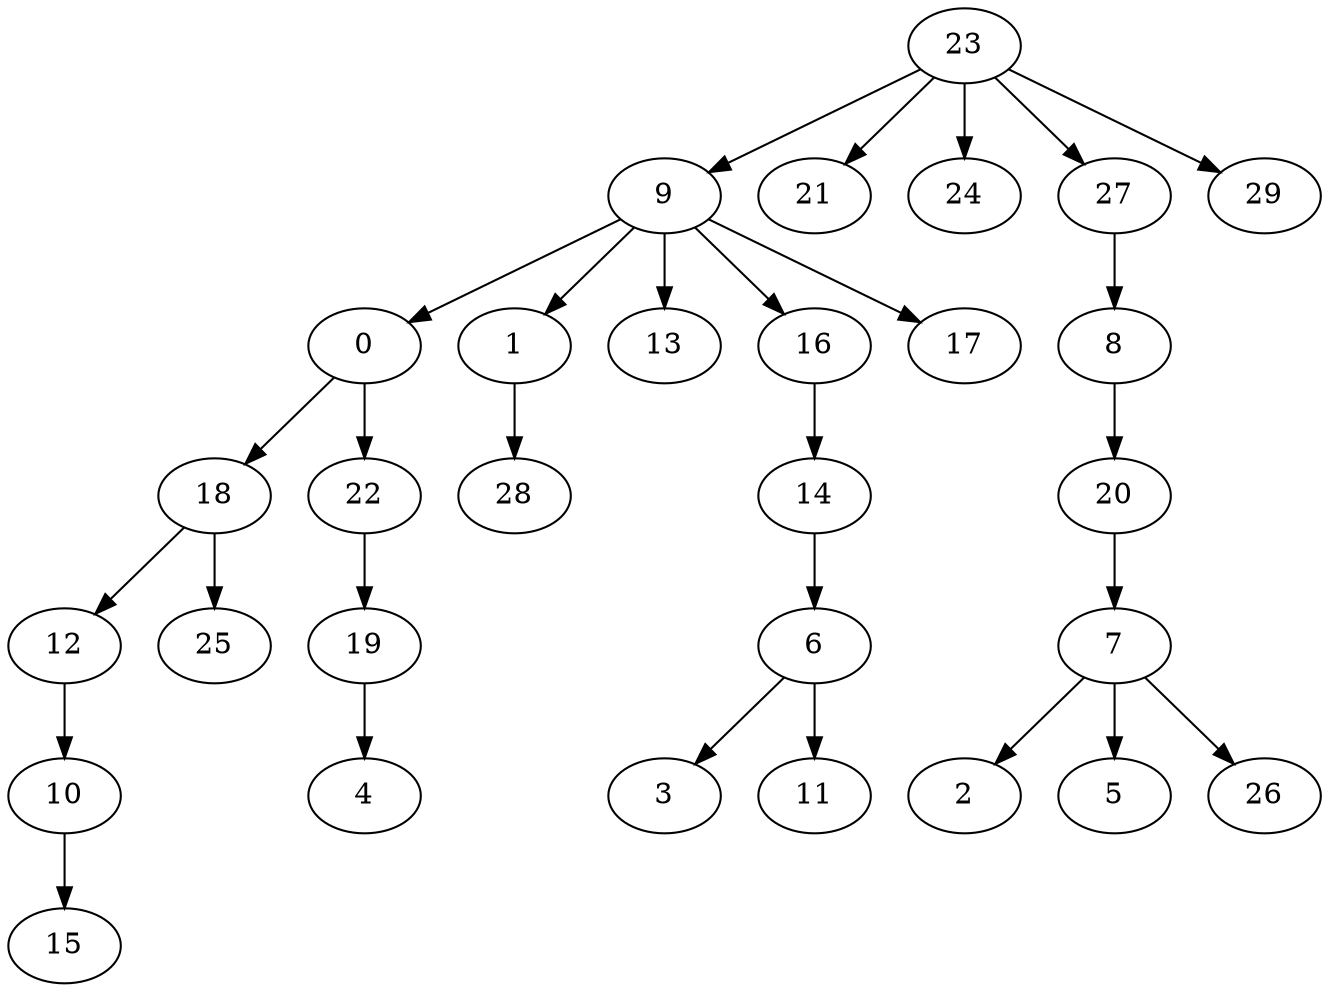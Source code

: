 digraph my_graph {
23 [label=23]
9 [label=9]
21 [label=21]
24 [label=24]
27 [label=27]
29 [label=29]
0 [label=0]
1 [label=1]
13 [label=13]
16 [label=16]
17 [label=17]
8 [label=8]
18 [label=18]
22 [label=22]
28 [label=28]
14 [label=14]
20 [label=20]
12 [label=12]
25 [label=25]
19 [label=19]
6 [label=6]
7 [label=7]
10 [label=10]
4 [label=4]
3 [label=3]
11 [label=11]
2 [label=2]
5 [label=5]
26 [label=26]
15 [label=15]
23->9
23->21
23->24
23->27
23->29
9->0
9->1
9->13
9->16
9->17
27->8
0->18
0->22
1->28
16->14
8->20
18->12
18->25
22->19
14->6
20->7
12->10
19->4
6->3
6->11
7->2
7->5
7->26
10->15
}